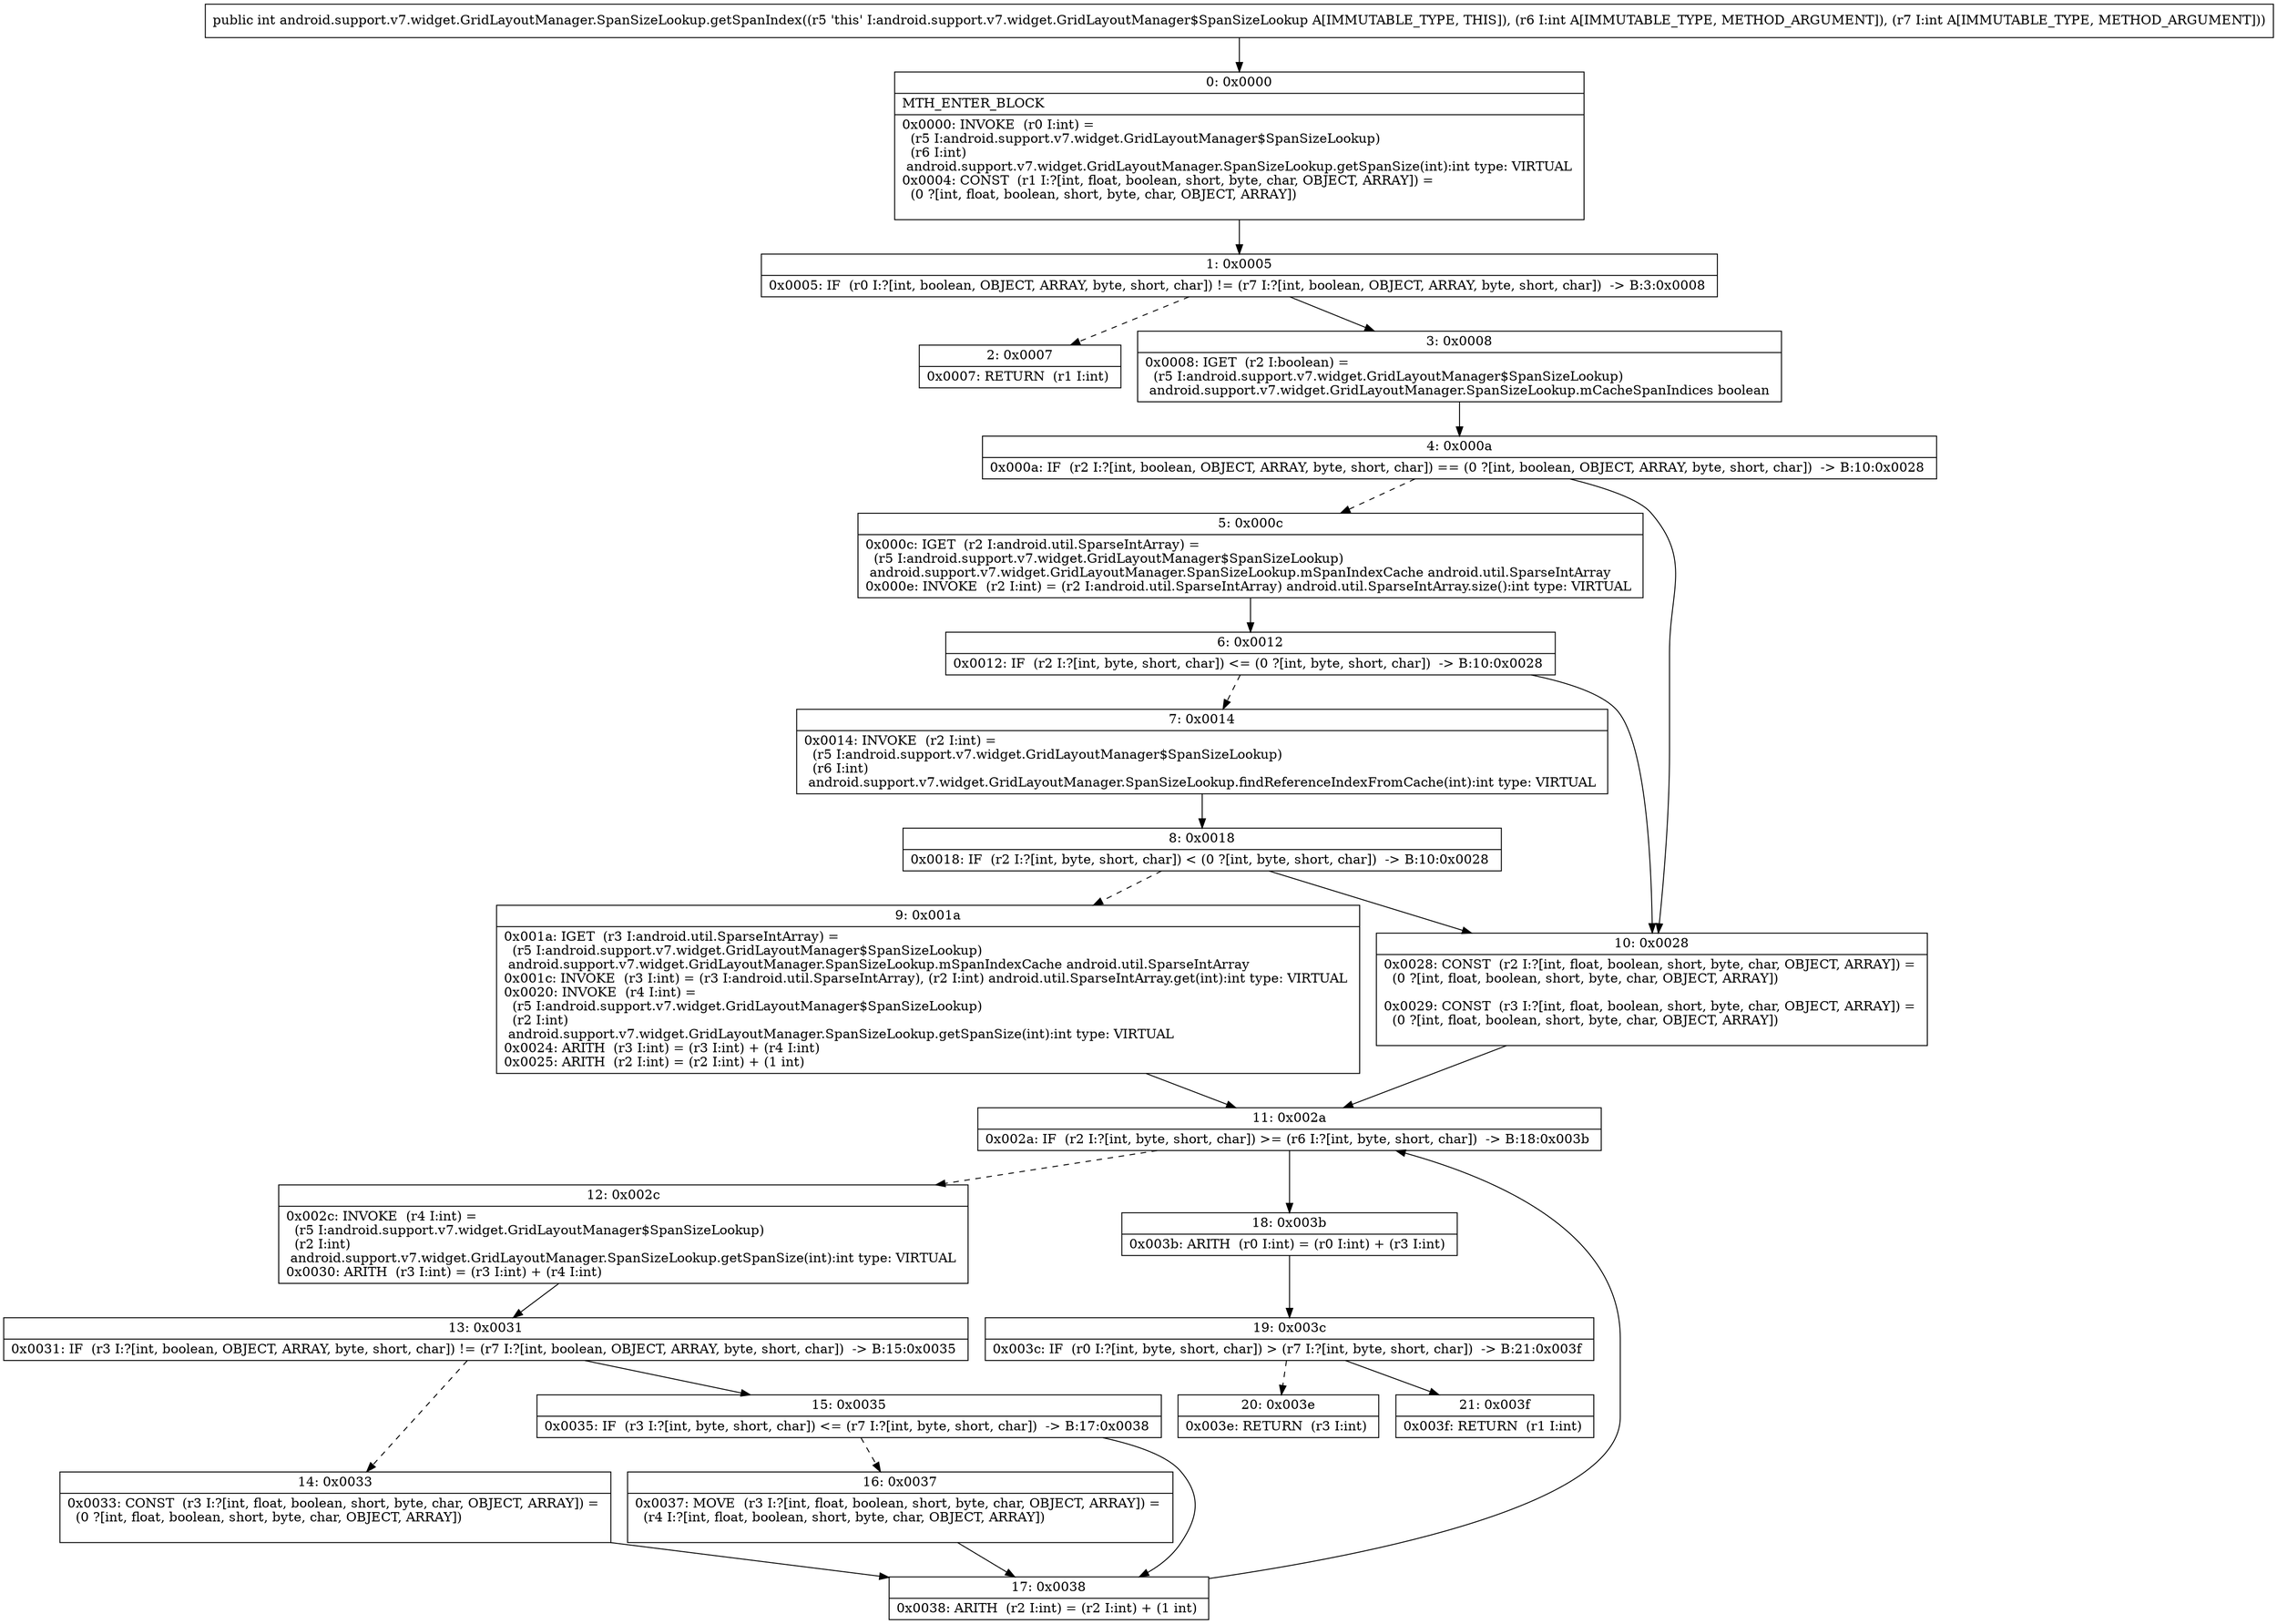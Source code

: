 digraph "CFG forandroid.support.v7.widget.GridLayoutManager.SpanSizeLookup.getSpanIndex(II)I" {
Node_0 [shape=record,label="{0\:\ 0x0000|MTH_ENTER_BLOCK\l|0x0000: INVOKE  (r0 I:int) = \l  (r5 I:android.support.v7.widget.GridLayoutManager$SpanSizeLookup)\l  (r6 I:int)\l android.support.v7.widget.GridLayoutManager.SpanSizeLookup.getSpanSize(int):int type: VIRTUAL \l0x0004: CONST  (r1 I:?[int, float, boolean, short, byte, char, OBJECT, ARRAY]) = \l  (0 ?[int, float, boolean, short, byte, char, OBJECT, ARRAY])\l \l}"];
Node_1 [shape=record,label="{1\:\ 0x0005|0x0005: IF  (r0 I:?[int, boolean, OBJECT, ARRAY, byte, short, char]) != (r7 I:?[int, boolean, OBJECT, ARRAY, byte, short, char])  \-\> B:3:0x0008 \l}"];
Node_2 [shape=record,label="{2\:\ 0x0007|0x0007: RETURN  (r1 I:int) \l}"];
Node_3 [shape=record,label="{3\:\ 0x0008|0x0008: IGET  (r2 I:boolean) = \l  (r5 I:android.support.v7.widget.GridLayoutManager$SpanSizeLookup)\l android.support.v7.widget.GridLayoutManager.SpanSizeLookup.mCacheSpanIndices boolean \l}"];
Node_4 [shape=record,label="{4\:\ 0x000a|0x000a: IF  (r2 I:?[int, boolean, OBJECT, ARRAY, byte, short, char]) == (0 ?[int, boolean, OBJECT, ARRAY, byte, short, char])  \-\> B:10:0x0028 \l}"];
Node_5 [shape=record,label="{5\:\ 0x000c|0x000c: IGET  (r2 I:android.util.SparseIntArray) = \l  (r5 I:android.support.v7.widget.GridLayoutManager$SpanSizeLookup)\l android.support.v7.widget.GridLayoutManager.SpanSizeLookup.mSpanIndexCache android.util.SparseIntArray \l0x000e: INVOKE  (r2 I:int) = (r2 I:android.util.SparseIntArray) android.util.SparseIntArray.size():int type: VIRTUAL \l}"];
Node_6 [shape=record,label="{6\:\ 0x0012|0x0012: IF  (r2 I:?[int, byte, short, char]) \<= (0 ?[int, byte, short, char])  \-\> B:10:0x0028 \l}"];
Node_7 [shape=record,label="{7\:\ 0x0014|0x0014: INVOKE  (r2 I:int) = \l  (r5 I:android.support.v7.widget.GridLayoutManager$SpanSizeLookup)\l  (r6 I:int)\l android.support.v7.widget.GridLayoutManager.SpanSizeLookup.findReferenceIndexFromCache(int):int type: VIRTUAL \l}"];
Node_8 [shape=record,label="{8\:\ 0x0018|0x0018: IF  (r2 I:?[int, byte, short, char]) \< (0 ?[int, byte, short, char])  \-\> B:10:0x0028 \l}"];
Node_9 [shape=record,label="{9\:\ 0x001a|0x001a: IGET  (r3 I:android.util.SparseIntArray) = \l  (r5 I:android.support.v7.widget.GridLayoutManager$SpanSizeLookup)\l android.support.v7.widget.GridLayoutManager.SpanSizeLookup.mSpanIndexCache android.util.SparseIntArray \l0x001c: INVOKE  (r3 I:int) = (r3 I:android.util.SparseIntArray), (r2 I:int) android.util.SparseIntArray.get(int):int type: VIRTUAL \l0x0020: INVOKE  (r4 I:int) = \l  (r5 I:android.support.v7.widget.GridLayoutManager$SpanSizeLookup)\l  (r2 I:int)\l android.support.v7.widget.GridLayoutManager.SpanSizeLookup.getSpanSize(int):int type: VIRTUAL \l0x0024: ARITH  (r3 I:int) = (r3 I:int) + (r4 I:int) \l0x0025: ARITH  (r2 I:int) = (r2 I:int) + (1 int) \l}"];
Node_10 [shape=record,label="{10\:\ 0x0028|0x0028: CONST  (r2 I:?[int, float, boolean, short, byte, char, OBJECT, ARRAY]) = \l  (0 ?[int, float, boolean, short, byte, char, OBJECT, ARRAY])\l \l0x0029: CONST  (r3 I:?[int, float, boolean, short, byte, char, OBJECT, ARRAY]) = \l  (0 ?[int, float, boolean, short, byte, char, OBJECT, ARRAY])\l \l}"];
Node_11 [shape=record,label="{11\:\ 0x002a|0x002a: IF  (r2 I:?[int, byte, short, char]) \>= (r6 I:?[int, byte, short, char])  \-\> B:18:0x003b \l}"];
Node_12 [shape=record,label="{12\:\ 0x002c|0x002c: INVOKE  (r4 I:int) = \l  (r5 I:android.support.v7.widget.GridLayoutManager$SpanSizeLookup)\l  (r2 I:int)\l android.support.v7.widget.GridLayoutManager.SpanSizeLookup.getSpanSize(int):int type: VIRTUAL \l0x0030: ARITH  (r3 I:int) = (r3 I:int) + (r4 I:int) \l}"];
Node_13 [shape=record,label="{13\:\ 0x0031|0x0031: IF  (r3 I:?[int, boolean, OBJECT, ARRAY, byte, short, char]) != (r7 I:?[int, boolean, OBJECT, ARRAY, byte, short, char])  \-\> B:15:0x0035 \l}"];
Node_14 [shape=record,label="{14\:\ 0x0033|0x0033: CONST  (r3 I:?[int, float, boolean, short, byte, char, OBJECT, ARRAY]) = \l  (0 ?[int, float, boolean, short, byte, char, OBJECT, ARRAY])\l \l}"];
Node_15 [shape=record,label="{15\:\ 0x0035|0x0035: IF  (r3 I:?[int, byte, short, char]) \<= (r7 I:?[int, byte, short, char])  \-\> B:17:0x0038 \l}"];
Node_16 [shape=record,label="{16\:\ 0x0037|0x0037: MOVE  (r3 I:?[int, float, boolean, short, byte, char, OBJECT, ARRAY]) = \l  (r4 I:?[int, float, boolean, short, byte, char, OBJECT, ARRAY])\l \l}"];
Node_17 [shape=record,label="{17\:\ 0x0038|0x0038: ARITH  (r2 I:int) = (r2 I:int) + (1 int) \l}"];
Node_18 [shape=record,label="{18\:\ 0x003b|0x003b: ARITH  (r0 I:int) = (r0 I:int) + (r3 I:int) \l}"];
Node_19 [shape=record,label="{19\:\ 0x003c|0x003c: IF  (r0 I:?[int, byte, short, char]) \> (r7 I:?[int, byte, short, char])  \-\> B:21:0x003f \l}"];
Node_20 [shape=record,label="{20\:\ 0x003e|0x003e: RETURN  (r3 I:int) \l}"];
Node_21 [shape=record,label="{21\:\ 0x003f|0x003f: RETURN  (r1 I:int) \l}"];
MethodNode[shape=record,label="{public int android.support.v7.widget.GridLayoutManager.SpanSizeLookup.getSpanIndex((r5 'this' I:android.support.v7.widget.GridLayoutManager$SpanSizeLookup A[IMMUTABLE_TYPE, THIS]), (r6 I:int A[IMMUTABLE_TYPE, METHOD_ARGUMENT]), (r7 I:int A[IMMUTABLE_TYPE, METHOD_ARGUMENT])) }"];
MethodNode -> Node_0;
Node_0 -> Node_1;
Node_1 -> Node_2[style=dashed];
Node_1 -> Node_3;
Node_3 -> Node_4;
Node_4 -> Node_5[style=dashed];
Node_4 -> Node_10;
Node_5 -> Node_6;
Node_6 -> Node_7[style=dashed];
Node_6 -> Node_10;
Node_7 -> Node_8;
Node_8 -> Node_9[style=dashed];
Node_8 -> Node_10;
Node_9 -> Node_11;
Node_10 -> Node_11;
Node_11 -> Node_12[style=dashed];
Node_11 -> Node_18;
Node_12 -> Node_13;
Node_13 -> Node_14[style=dashed];
Node_13 -> Node_15;
Node_14 -> Node_17;
Node_15 -> Node_16[style=dashed];
Node_15 -> Node_17;
Node_16 -> Node_17;
Node_17 -> Node_11;
Node_18 -> Node_19;
Node_19 -> Node_20[style=dashed];
Node_19 -> Node_21;
}

